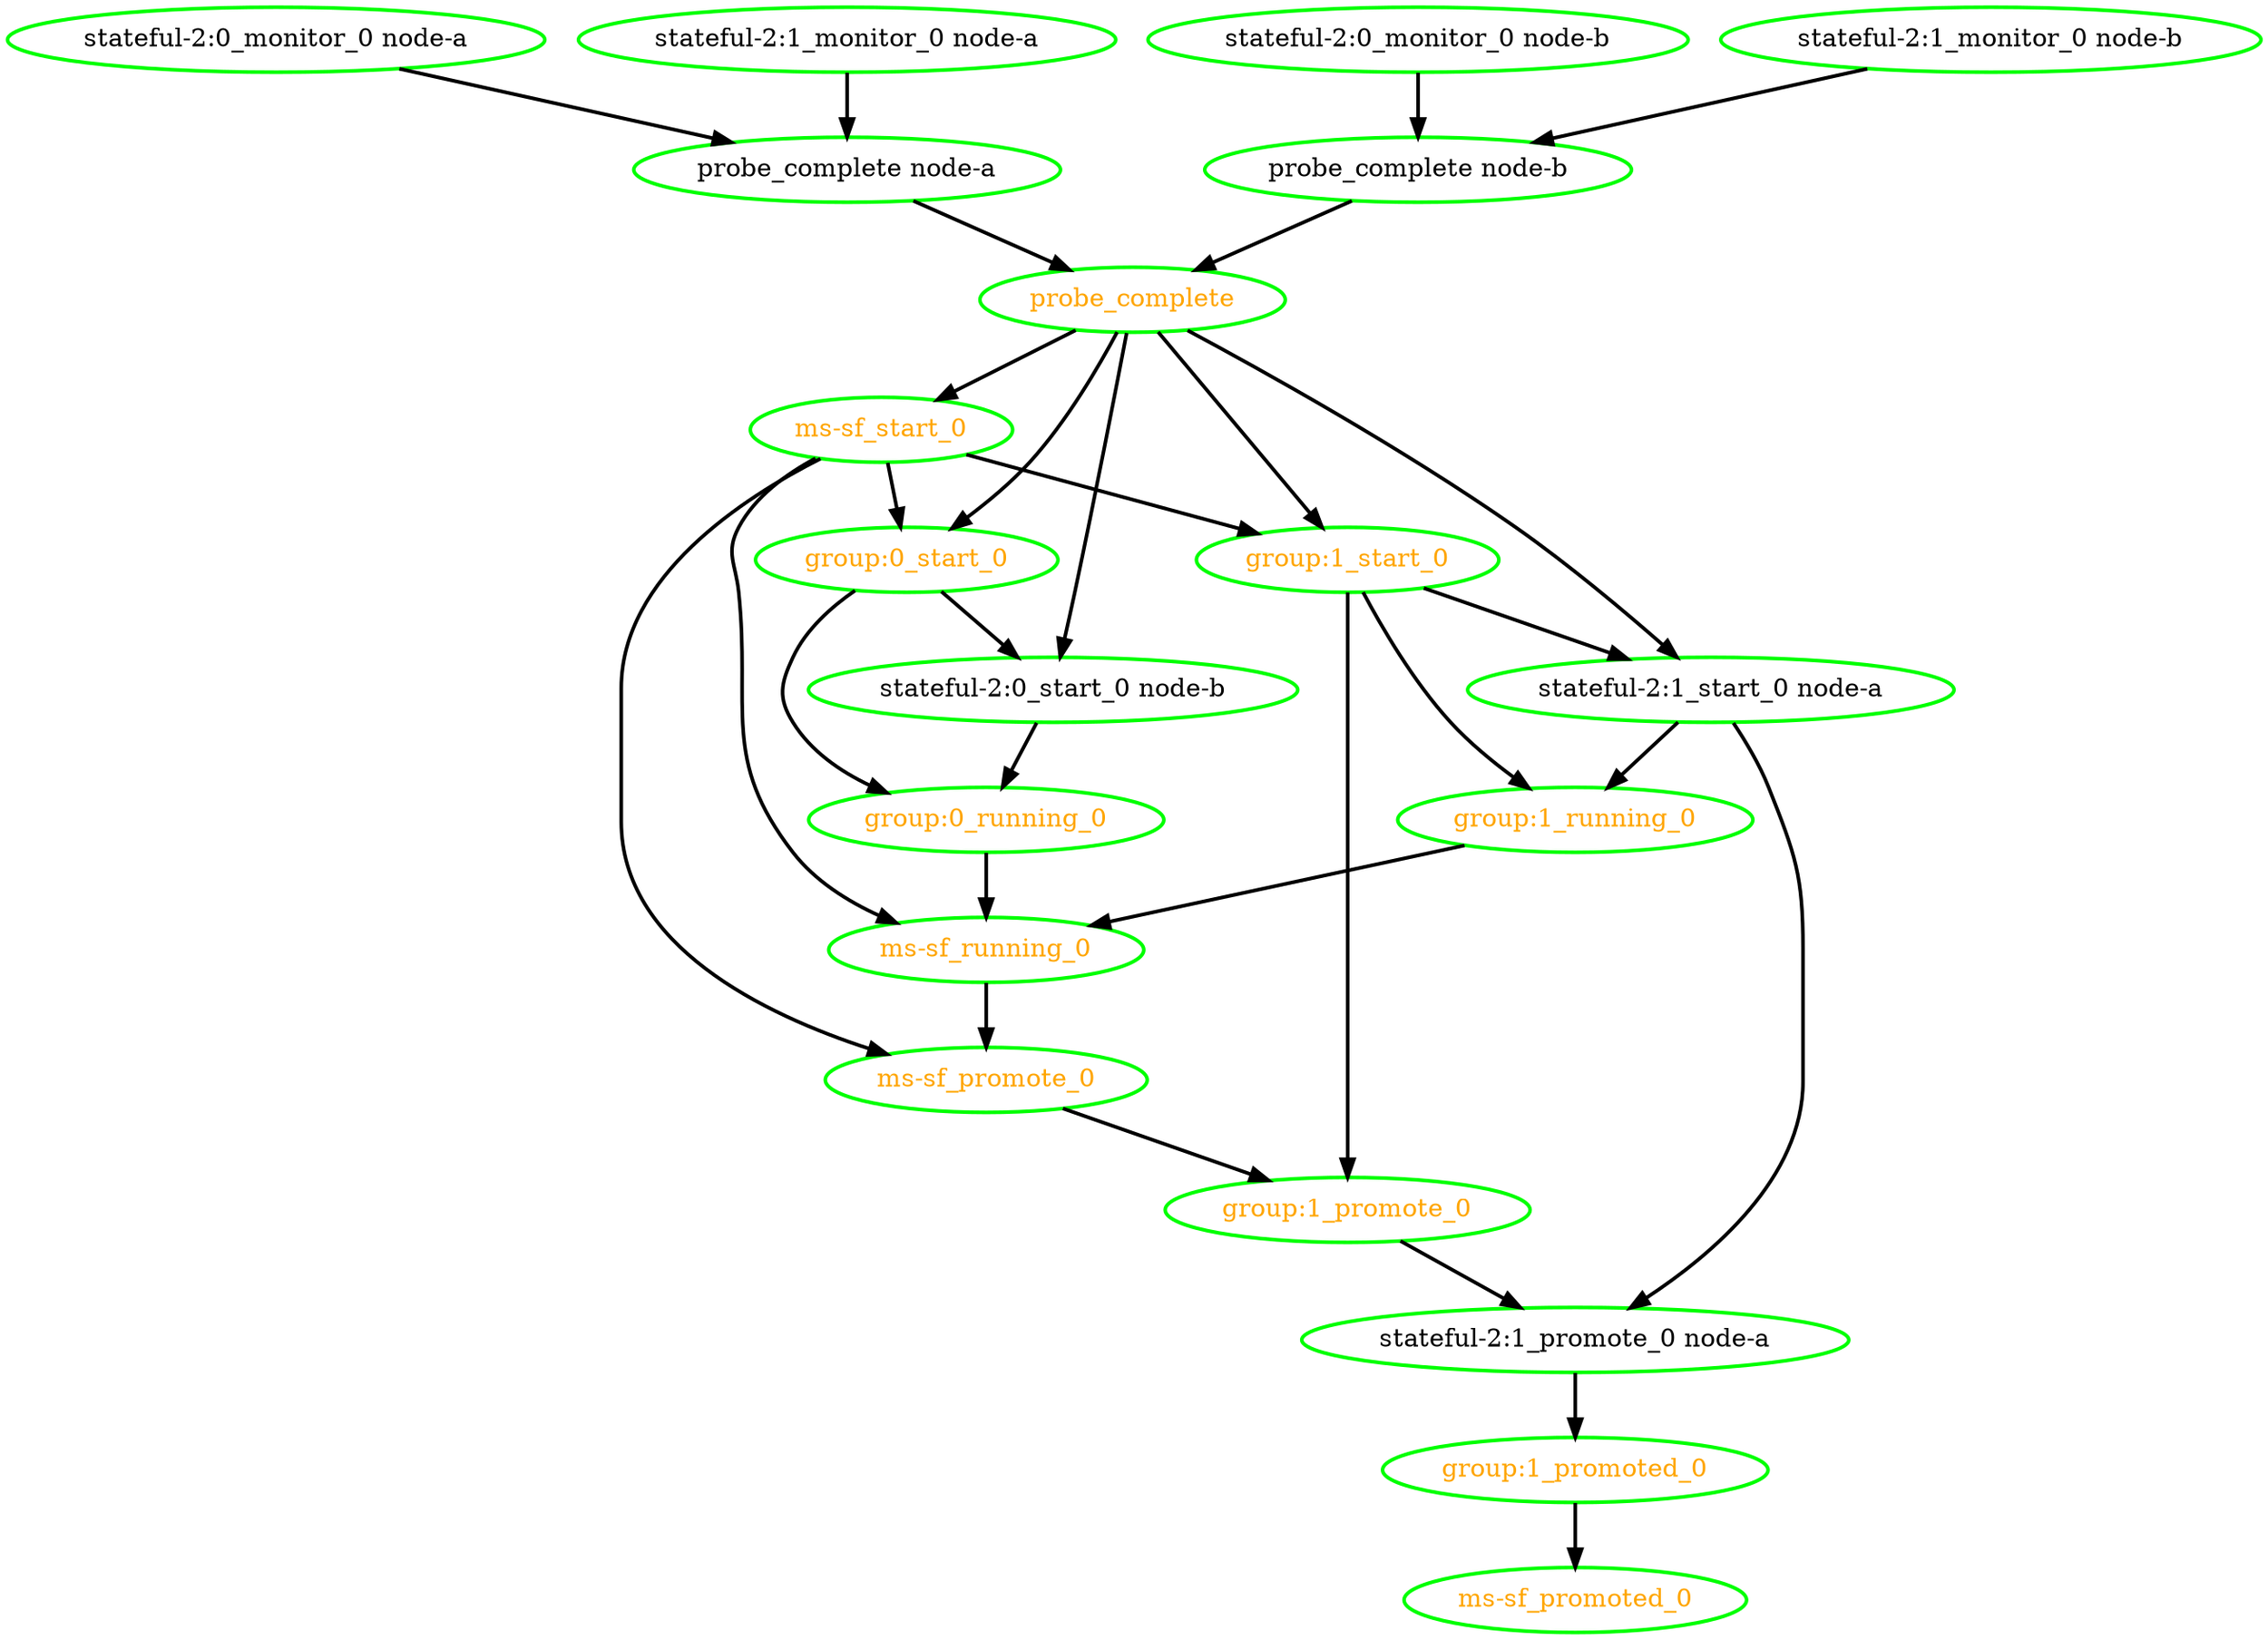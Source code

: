digraph "g" {
"group:0_running_0" -> "ms-sf_running_0" [ style = bold]
"group:0_running_0" [ style=bold color="green" fontcolor="orange"  ]
"group:0_start_0" -> "group:0_running_0" [ style = bold]
"group:0_start_0" -> "stateful-2:0_start_0 node-b" [ style = bold]
"group:0_start_0" [ style=bold color="green" fontcolor="orange"  ]
"group:1_promote_0" -> "stateful-2:1_promote_0 node-a" [ style = bold]
"group:1_promote_0" [ style=bold color="green" fontcolor="orange"  ]
"group:1_promoted_0" -> "ms-sf_promoted_0" [ style = bold]
"group:1_promoted_0" [ style=bold color="green" fontcolor="orange"  ]
"group:1_running_0" -> "ms-sf_running_0" [ style = bold]
"group:1_running_0" [ style=bold color="green" fontcolor="orange"  ]
"group:1_start_0" -> "group:1_promote_0" [ style = bold]
"group:1_start_0" -> "group:1_running_0" [ style = bold]
"group:1_start_0" -> "stateful-2:1_start_0 node-a" [ style = bold]
"group:1_start_0" [ style=bold color="green" fontcolor="orange"  ]
"ms-sf_promote_0" -> "group:1_promote_0" [ style = bold]
"ms-sf_promote_0" [ style=bold color="green" fontcolor="orange"  ]
"ms-sf_promoted_0" [ style=bold color="green" fontcolor="orange"  ]
"ms-sf_running_0" -> "ms-sf_promote_0" [ style = bold]
"ms-sf_running_0" [ style=bold color="green" fontcolor="orange"  ]
"ms-sf_start_0" -> "group:0_start_0" [ style = bold]
"ms-sf_start_0" -> "group:1_start_0" [ style = bold]
"ms-sf_start_0" -> "ms-sf_promote_0" [ style = bold]
"ms-sf_start_0" -> "ms-sf_running_0" [ style = bold]
"ms-sf_start_0" [ style=bold color="green" fontcolor="orange"  ]
"probe_complete node-a" -> "probe_complete" [ style = bold]
"probe_complete node-a" [ style=bold color="green" fontcolor="black"  ]
"probe_complete node-b" -> "probe_complete" [ style = bold]
"probe_complete node-b" [ style=bold color="green" fontcolor="black"  ]
"probe_complete" -> "group:0_start_0" [ style = bold]
"probe_complete" -> "group:1_start_0" [ style = bold]
"probe_complete" -> "ms-sf_start_0" [ style = bold]
"probe_complete" -> "stateful-2:0_start_0 node-b" [ style = bold]
"probe_complete" -> "stateful-2:1_start_0 node-a" [ style = bold]
"probe_complete" [ style=bold color="green" fontcolor="orange"  ]
"stateful-2:0_monitor_0 node-a" -> "probe_complete node-a" [ style = bold]
"stateful-2:0_monitor_0 node-a" [ style=bold color="green" fontcolor="black"  ]
"stateful-2:0_monitor_0 node-b" -> "probe_complete node-b" [ style = bold]
"stateful-2:0_monitor_0 node-b" [ style=bold color="green" fontcolor="black"  ]
"stateful-2:0_start_0 node-b" -> "group:0_running_0" [ style = bold]
"stateful-2:0_start_0 node-b" [ style=bold color="green" fontcolor="black"  ]
"stateful-2:1_monitor_0 node-a" -> "probe_complete node-a" [ style = bold]
"stateful-2:1_monitor_0 node-a" [ style=bold color="green" fontcolor="black"  ]
"stateful-2:1_monitor_0 node-b" -> "probe_complete node-b" [ style = bold]
"stateful-2:1_monitor_0 node-b" [ style=bold color="green" fontcolor="black"  ]
"stateful-2:1_promote_0 node-a" -> "group:1_promoted_0" [ style = bold]
"stateful-2:1_promote_0 node-a" [ style=bold color="green" fontcolor="black"  ]
"stateful-2:1_start_0 node-a" -> "group:1_running_0" [ style = bold]
"stateful-2:1_start_0 node-a" -> "stateful-2:1_promote_0 node-a" [ style = bold]
"stateful-2:1_start_0 node-a" [ style=bold color="green" fontcolor="black"  ]
}
